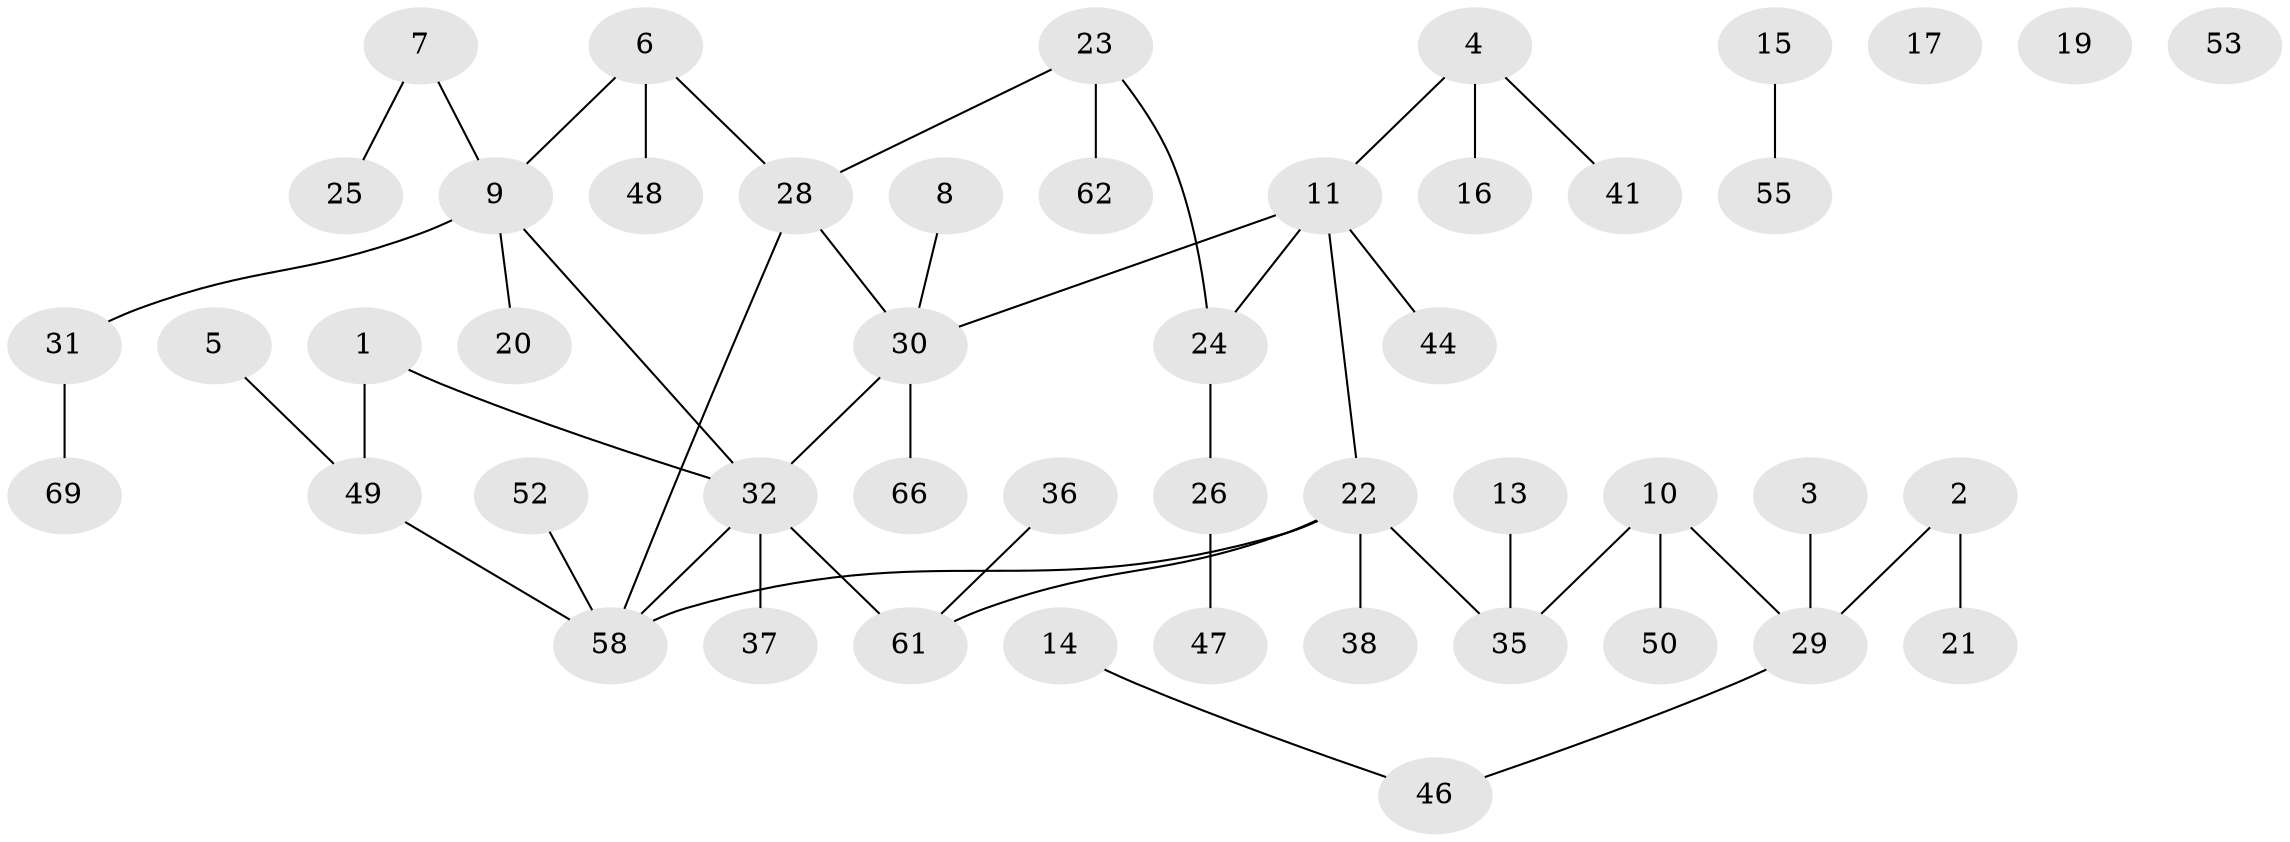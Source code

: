 // Generated by graph-tools (version 1.1) at 2025/23/03/03/25 07:23:25]
// undirected, 48 vertices, 49 edges
graph export_dot {
graph [start="1"]
  node [color=gray90,style=filled];
  1;
  2 [super="+40"];
  3;
  4 [super="+12"];
  5;
  6 [super="+43"];
  7 [super="+42"];
  8;
  9 [super="+45"];
  10 [super="+33"];
  11 [super="+34"];
  13;
  14 [super="+18"];
  15;
  16;
  17;
  19;
  20;
  21 [super="+54"];
  22 [super="+72"];
  23 [super="+64"];
  24 [super="+63"];
  25 [super="+51"];
  26 [super="+27"];
  28 [super="+57"];
  29 [super="+60"];
  30 [super="+39"];
  31 [super="+65"];
  32 [super="+73"];
  35;
  36;
  37;
  38;
  41 [super="+67"];
  44;
  46;
  47;
  48;
  49 [super="+56"];
  50;
  52 [super="+71"];
  53;
  55;
  58 [super="+59"];
  61 [super="+70"];
  62 [super="+68"];
  66;
  69;
  1 -- 32 [weight=2];
  1 -- 49;
  2 -- 29;
  2 -- 21;
  3 -- 29;
  4 -- 41;
  4 -- 16;
  4 -- 11;
  5 -- 49;
  6 -- 48;
  6 -- 9;
  6 -- 28;
  7 -- 9;
  7 -- 25;
  8 -- 30;
  9 -- 20;
  9 -- 31;
  9 -- 32;
  10 -- 35;
  10 -- 50;
  10 -- 29;
  11 -- 22;
  11 -- 30;
  11 -- 24;
  11 -- 44;
  13 -- 35;
  14 -- 46;
  15 -- 55;
  22 -- 35;
  22 -- 38;
  22 -- 58;
  22 -- 61;
  23 -- 24;
  23 -- 28;
  23 -- 62;
  24 -- 26;
  26 -- 47;
  28 -- 58;
  28 -- 30;
  29 -- 46;
  30 -- 66;
  30 -- 32;
  31 -- 69;
  32 -- 58;
  32 -- 37;
  32 -- 61;
  36 -- 61;
  49 -- 58;
  52 -- 58;
}
